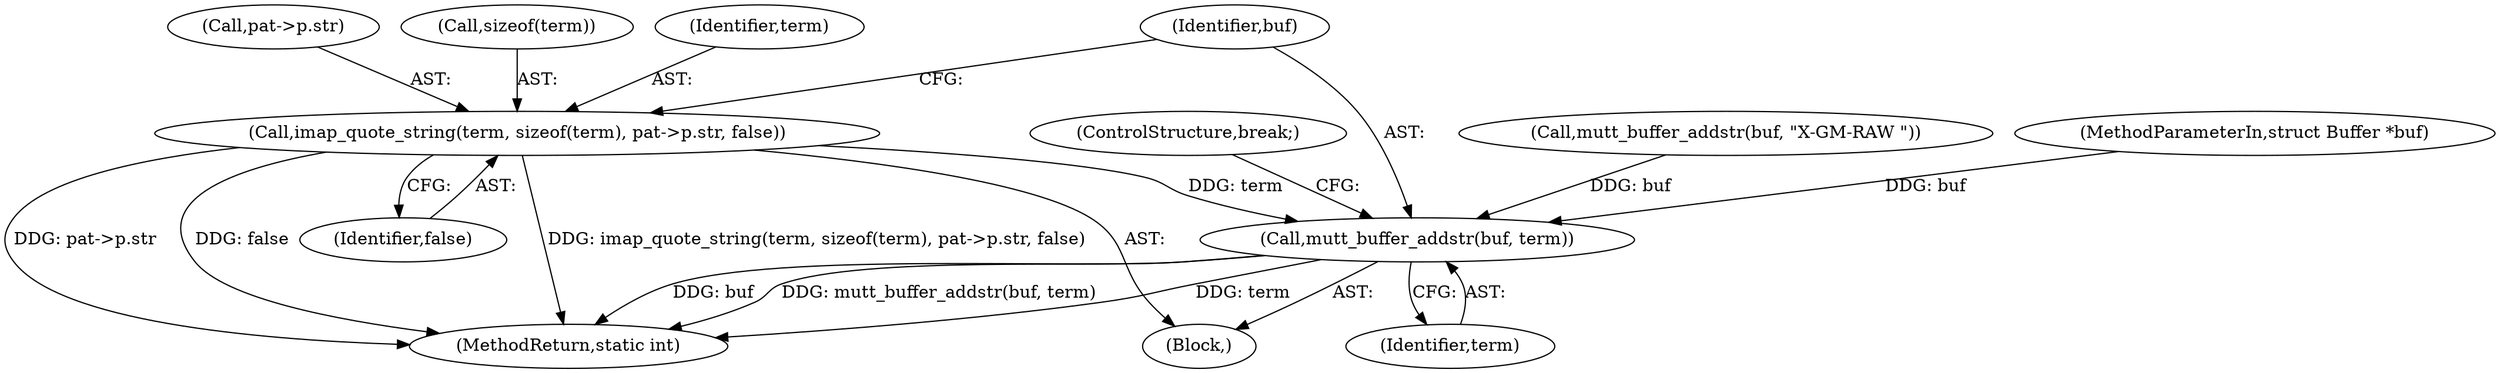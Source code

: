 digraph "0_neomutt_e52393740334443ae0206cab2d7caef381646725_1@pointer" {
"1000339" [label="(Call,imap_quote_string(term, sizeof(term), pat->p.str, false))"];
"1000349" [label="(Call,mutt_buffer_addstr(buf, term))"];
"1000341" [label="(Call,sizeof(term))"];
"1000351" [label="(Identifier,term)"];
"1000349" [label="(Call,mutt_buffer_addstr(buf, term))"];
"1000206" [label="(Block,)"];
"1000355" [label="(MethodReturn,static int)"];
"1000340" [label="(Identifier,term)"];
"1000336" [label="(Call,mutt_buffer_addstr(buf, \"X-GM-RAW \"))"];
"1000339" [label="(Call,imap_quote_string(term, sizeof(term), pat->p.str, false))"];
"1000350" [label="(Identifier,buf)"];
"1000105" [label="(MethodParameterIn,struct Buffer *buf)"];
"1000348" [label="(Identifier,false)"];
"1000343" [label="(Call,pat->p.str)"];
"1000352" [label="(ControlStructure,break;)"];
"1000339" -> "1000206"  [label="AST: "];
"1000339" -> "1000348"  [label="CFG: "];
"1000340" -> "1000339"  [label="AST: "];
"1000341" -> "1000339"  [label="AST: "];
"1000343" -> "1000339"  [label="AST: "];
"1000348" -> "1000339"  [label="AST: "];
"1000350" -> "1000339"  [label="CFG: "];
"1000339" -> "1000355"  [label="DDG: imap_quote_string(term, sizeof(term), pat->p.str, false)"];
"1000339" -> "1000355"  [label="DDG: pat->p.str"];
"1000339" -> "1000355"  [label="DDG: false"];
"1000339" -> "1000349"  [label="DDG: term"];
"1000349" -> "1000206"  [label="AST: "];
"1000349" -> "1000351"  [label="CFG: "];
"1000350" -> "1000349"  [label="AST: "];
"1000351" -> "1000349"  [label="AST: "];
"1000352" -> "1000349"  [label="CFG: "];
"1000349" -> "1000355"  [label="DDG: term"];
"1000349" -> "1000355"  [label="DDG: buf"];
"1000349" -> "1000355"  [label="DDG: mutt_buffer_addstr(buf, term)"];
"1000336" -> "1000349"  [label="DDG: buf"];
"1000105" -> "1000349"  [label="DDG: buf"];
}
